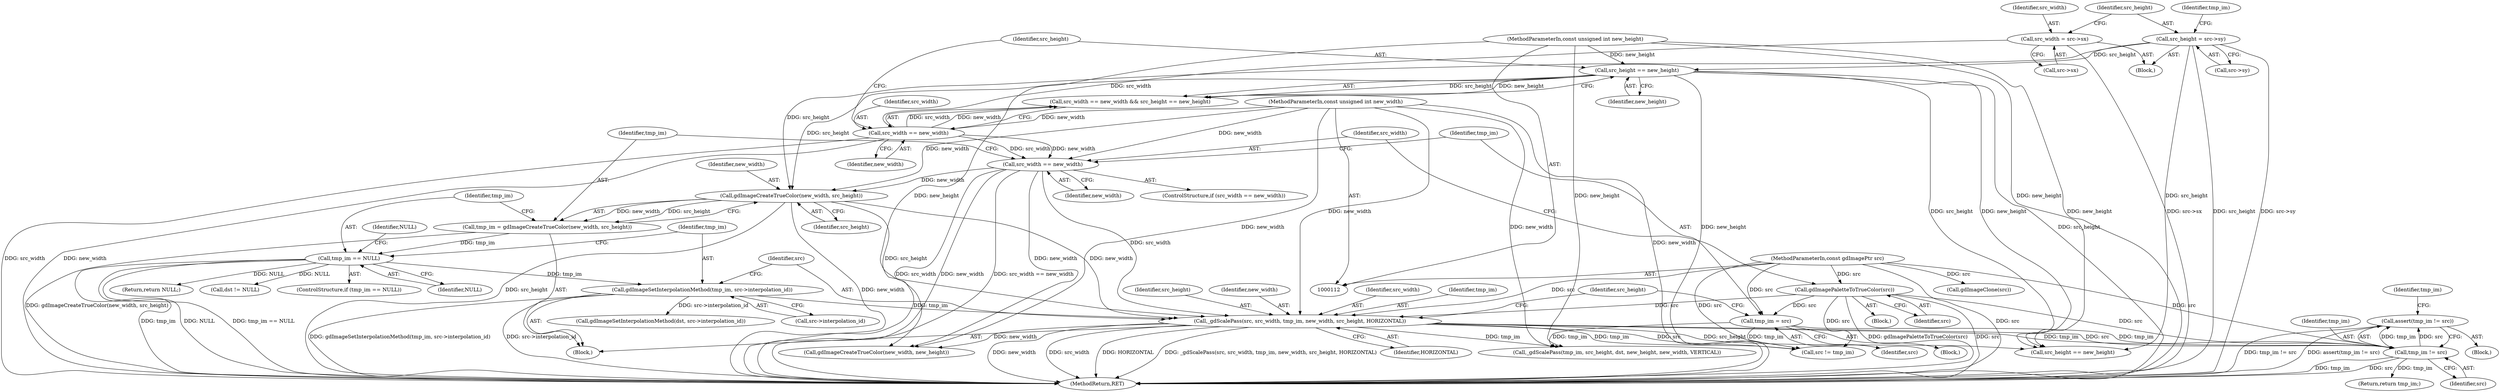 digraph "0_libgd_4751b606fa38edc456d627140898a7ec679fcc24@API" {
"1000196" [label="(Call,assert(tmp_im != src))"];
"1000197" [label="(Call,tmp_im != src)"];
"1000184" [label="(Call,_gdScalePass(src, src_width, tmp_im, new_width, src_height, HORIZONTAL))"];
"1000155" [label="(Call,gdImagePaletteToTrueColor(src))"];
"1000113" [label="(MethodParameterIn,const gdImagePtr src)"];
"1000158" [label="(Call,src_width == new_width)"];
"1000139" [label="(Call,src_width == new_width)"];
"1000118" [label="(Call,src_width = src->sx)"];
"1000114" [label="(MethodParameterIn,const unsigned int new_width)"];
"1000179" [label="(Call,gdImageSetInterpolationMethod(tmp_im, src->interpolation_id))"];
"1000173" [label="(Call,tmp_im == NULL)"];
"1000167" [label="(Call,tmp_im = gdImageCreateTrueColor(new_width, src_height))"];
"1000169" [label="(Call,gdImageCreateTrueColor(new_width, src_height))"];
"1000124" [label="(Call,src_height = src->sy)"];
"1000142" [label="(Call,src_height == new_height)"];
"1000115" [label="(MethodParameterIn,const unsigned int new_height)"];
"1000162" [label="(Call,tmp_im = src)"];
"1000157" [label="(ControlStructure,if (src_width == new_width))"];
"1000175" [label="(Identifier,NULL)"];
"1000154" [label="(Block,)"];
"1000195" [label="(Block,)"];
"1000141" [label="(Identifier,new_width)"];
"1000180" [label="(Identifier,tmp_im)"];
"1000162" [label="(Call,tmp_im = src)"];
"1000142" [label="(Call,src_height == new_height)"];
"1000138" [label="(Call,src_width == new_width && src_height == new_height)"];
"1000119" [label="(Identifier,src_width)"];
"1000140" [label="(Identifier,src_width)"];
"1000200" [label="(Return,return tmp_im;)"];
"1000156" [label="(Identifier,src)"];
"1000168" [label="(Identifier,tmp_im)"];
"1000115" [label="(MethodParameterIn,const unsigned int new_height)"];
"1000163" [label="(Identifier,tmp_im)"];
"1000155" [label="(Call,gdImagePaletteToTrueColor(src))"];
"1000186" [label="(Identifier,src_width)"];
"1000118" [label="(Call,src_width = src->sx)"];
"1000173" [label="(Call,tmp_im == NULL)"];
"1000170" [label="(Identifier,new_width)"];
"1000161" [label="(Block,)"];
"1000177" [label="(Return,return NULL;)"];
"1000113" [label="(MethodParameterIn,const gdImagePtr src)"];
"1000192" [label="(Call,src_height == new_height)"];
"1000233" [label="(MethodReturn,RET)"];
"1000164" [label="(Identifier,src)"];
"1000124" [label="(Call,src_height = src->sy)"];
"1000147" [label="(Call,gdImageClone(src))"];
"1000160" [label="(Identifier,new_width)"];
"1000169" [label="(Call,gdImageCreateTrueColor(new_width, src_height))"];
"1000174" [label="(Identifier,tmp_im)"];
"1000185" [label="(Identifier,src)"];
"1000131" [label="(Identifier,tmp_im)"];
"1000198" [label="(Identifier,tmp_im)"];
"1000197" [label="(Call,tmp_im != src)"];
"1000184" [label="(Call,_gdScalePass(src, src_width, tmp_im, new_width, src_height, HORIZONTAL))"];
"1000193" [label="(Identifier,src_height)"];
"1000187" [label="(Identifier,tmp_im)"];
"1000189" [label="(Identifier,src_height)"];
"1000126" [label="(Call,src->sy)"];
"1000196" [label="(Call,assert(tmp_im != src))"];
"1000199" [label="(Identifier,src)"];
"1000225" [label="(Call,src != tmp_im)"];
"1000201" [label="(Identifier,tmp_im)"];
"1000125" [label="(Identifier,src_height)"];
"1000158" [label="(Call,src_width == new_width)"];
"1000116" [label="(Block,)"];
"1000139" [label="(Call,src_width == new_width)"];
"1000212" [label="(Call,gdImageSetInterpolationMethod(dst, src->interpolation_id))"];
"1000120" [label="(Call,src->sx)"];
"1000178" [label="(Identifier,NULL)"];
"1000167" [label="(Call,tmp_im = gdImageCreateTrueColor(new_width, src_height))"];
"1000204" [label="(Call,gdImageCreateTrueColor(new_width, new_height))"];
"1000217" [label="(Call,_gdScalePass(tmp_im, src_height, dst, new_height, new_width, VERTICAL))"];
"1000114" [label="(MethodParameterIn,const unsigned int new_width)"];
"1000171" [label="(Identifier,src_height)"];
"1000188" [label="(Identifier,new_width)"];
"1000166" [label="(Block,)"];
"1000159" [label="(Identifier,src_width)"];
"1000143" [label="(Identifier,src_height)"];
"1000181" [label="(Call,src->interpolation_id)"];
"1000208" [label="(Call,dst != NULL)"];
"1000179" [label="(Call,gdImageSetInterpolationMethod(tmp_im, src->interpolation_id))"];
"1000190" [label="(Identifier,HORIZONTAL)"];
"1000172" [label="(ControlStructure,if (tmp_im == NULL))"];
"1000144" [label="(Identifier,new_height)"];
"1000196" -> "1000195"  [label="AST: "];
"1000196" -> "1000197"  [label="CFG: "];
"1000197" -> "1000196"  [label="AST: "];
"1000201" -> "1000196"  [label="CFG: "];
"1000196" -> "1000233"  [label="DDG: tmp_im != src"];
"1000196" -> "1000233"  [label="DDG: assert(tmp_im != src)"];
"1000197" -> "1000196"  [label="DDG: tmp_im"];
"1000197" -> "1000196"  [label="DDG: src"];
"1000197" -> "1000199"  [label="CFG: "];
"1000198" -> "1000197"  [label="AST: "];
"1000199" -> "1000197"  [label="AST: "];
"1000197" -> "1000233"  [label="DDG: src"];
"1000197" -> "1000233"  [label="DDG: tmp_im"];
"1000184" -> "1000197"  [label="DDG: tmp_im"];
"1000184" -> "1000197"  [label="DDG: src"];
"1000162" -> "1000197"  [label="DDG: tmp_im"];
"1000113" -> "1000197"  [label="DDG: src"];
"1000155" -> "1000197"  [label="DDG: src"];
"1000197" -> "1000200"  [label="DDG: tmp_im"];
"1000184" -> "1000166"  [label="AST: "];
"1000184" -> "1000190"  [label="CFG: "];
"1000185" -> "1000184"  [label="AST: "];
"1000186" -> "1000184"  [label="AST: "];
"1000187" -> "1000184"  [label="AST: "];
"1000188" -> "1000184"  [label="AST: "];
"1000189" -> "1000184"  [label="AST: "];
"1000190" -> "1000184"  [label="AST: "];
"1000193" -> "1000184"  [label="CFG: "];
"1000184" -> "1000233"  [label="DDG: new_width"];
"1000184" -> "1000233"  [label="DDG: src_width"];
"1000184" -> "1000233"  [label="DDG: HORIZONTAL"];
"1000184" -> "1000233"  [label="DDG: _gdScalePass(src, src_width, tmp_im, new_width, src_height, HORIZONTAL)"];
"1000155" -> "1000184"  [label="DDG: src"];
"1000113" -> "1000184"  [label="DDG: src"];
"1000158" -> "1000184"  [label="DDG: src_width"];
"1000179" -> "1000184"  [label="DDG: tmp_im"];
"1000169" -> "1000184"  [label="DDG: new_width"];
"1000169" -> "1000184"  [label="DDG: src_height"];
"1000114" -> "1000184"  [label="DDG: new_width"];
"1000184" -> "1000192"  [label="DDG: src_height"];
"1000184" -> "1000204"  [label="DDG: new_width"];
"1000184" -> "1000217"  [label="DDG: tmp_im"];
"1000184" -> "1000225"  [label="DDG: src"];
"1000184" -> "1000225"  [label="DDG: tmp_im"];
"1000155" -> "1000154"  [label="AST: "];
"1000155" -> "1000156"  [label="CFG: "];
"1000156" -> "1000155"  [label="AST: "];
"1000159" -> "1000155"  [label="CFG: "];
"1000155" -> "1000233"  [label="DDG: gdImagePaletteToTrueColor(src)"];
"1000155" -> "1000233"  [label="DDG: src"];
"1000113" -> "1000155"  [label="DDG: src"];
"1000155" -> "1000162"  [label="DDG: src"];
"1000155" -> "1000225"  [label="DDG: src"];
"1000113" -> "1000112"  [label="AST: "];
"1000113" -> "1000233"  [label="DDG: src"];
"1000113" -> "1000147"  [label="DDG: src"];
"1000113" -> "1000162"  [label="DDG: src"];
"1000113" -> "1000225"  [label="DDG: src"];
"1000158" -> "1000157"  [label="AST: "];
"1000158" -> "1000160"  [label="CFG: "];
"1000159" -> "1000158"  [label="AST: "];
"1000160" -> "1000158"  [label="AST: "];
"1000163" -> "1000158"  [label="CFG: "];
"1000168" -> "1000158"  [label="CFG: "];
"1000158" -> "1000233"  [label="DDG: src_width"];
"1000158" -> "1000233"  [label="DDG: new_width"];
"1000158" -> "1000233"  [label="DDG: src_width == new_width"];
"1000139" -> "1000158"  [label="DDG: src_width"];
"1000139" -> "1000158"  [label="DDG: new_width"];
"1000114" -> "1000158"  [label="DDG: new_width"];
"1000158" -> "1000169"  [label="DDG: new_width"];
"1000158" -> "1000204"  [label="DDG: new_width"];
"1000139" -> "1000138"  [label="AST: "];
"1000139" -> "1000141"  [label="CFG: "];
"1000140" -> "1000139"  [label="AST: "];
"1000141" -> "1000139"  [label="AST: "];
"1000143" -> "1000139"  [label="CFG: "];
"1000138" -> "1000139"  [label="CFG: "];
"1000139" -> "1000233"  [label="DDG: new_width"];
"1000139" -> "1000233"  [label="DDG: src_width"];
"1000139" -> "1000138"  [label="DDG: src_width"];
"1000139" -> "1000138"  [label="DDG: new_width"];
"1000118" -> "1000139"  [label="DDG: src_width"];
"1000114" -> "1000139"  [label="DDG: new_width"];
"1000118" -> "1000116"  [label="AST: "];
"1000118" -> "1000120"  [label="CFG: "];
"1000119" -> "1000118"  [label="AST: "];
"1000120" -> "1000118"  [label="AST: "];
"1000125" -> "1000118"  [label="CFG: "];
"1000118" -> "1000233"  [label="DDG: src->sx"];
"1000114" -> "1000112"  [label="AST: "];
"1000114" -> "1000233"  [label="DDG: new_width"];
"1000114" -> "1000169"  [label="DDG: new_width"];
"1000114" -> "1000204"  [label="DDG: new_width"];
"1000114" -> "1000217"  [label="DDG: new_width"];
"1000179" -> "1000166"  [label="AST: "];
"1000179" -> "1000181"  [label="CFG: "];
"1000180" -> "1000179"  [label="AST: "];
"1000181" -> "1000179"  [label="AST: "];
"1000185" -> "1000179"  [label="CFG: "];
"1000179" -> "1000233"  [label="DDG: gdImageSetInterpolationMethod(tmp_im, src->interpolation_id)"];
"1000179" -> "1000233"  [label="DDG: src->interpolation_id"];
"1000173" -> "1000179"  [label="DDG: tmp_im"];
"1000179" -> "1000212"  [label="DDG: src->interpolation_id"];
"1000173" -> "1000172"  [label="AST: "];
"1000173" -> "1000175"  [label="CFG: "];
"1000174" -> "1000173"  [label="AST: "];
"1000175" -> "1000173"  [label="AST: "];
"1000178" -> "1000173"  [label="CFG: "];
"1000180" -> "1000173"  [label="CFG: "];
"1000173" -> "1000233"  [label="DDG: tmp_im == NULL"];
"1000173" -> "1000233"  [label="DDG: tmp_im"];
"1000173" -> "1000233"  [label="DDG: NULL"];
"1000167" -> "1000173"  [label="DDG: tmp_im"];
"1000173" -> "1000177"  [label="DDG: NULL"];
"1000173" -> "1000208"  [label="DDG: NULL"];
"1000167" -> "1000166"  [label="AST: "];
"1000167" -> "1000169"  [label="CFG: "];
"1000168" -> "1000167"  [label="AST: "];
"1000169" -> "1000167"  [label="AST: "];
"1000174" -> "1000167"  [label="CFG: "];
"1000167" -> "1000233"  [label="DDG: gdImageCreateTrueColor(new_width, src_height)"];
"1000169" -> "1000167"  [label="DDG: new_width"];
"1000169" -> "1000167"  [label="DDG: src_height"];
"1000169" -> "1000171"  [label="CFG: "];
"1000170" -> "1000169"  [label="AST: "];
"1000171" -> "1000169"  [label="AST: "];
"1000169" -> "1000233"  [label="DDG: src_height"];
"1000169" -> "1000233"  [label="DDG: new_width"];
"1000124" -> "1000169"  [label="DDG: src_height"];
"1000142" -> "1000169"  [label="DDG: src_height"];
"1000124" -> "1000116"  [label="AST: "];
"1000124" -> "1000126"  [label="CFG: "];
"1000125" -> "1000124"  [label="AST: "];
"1000126" -> "1000124"  [label="AST: "];
"1000131" -> "1000124"  [label="CFG: "];
"1000124" -> "1000233"  [label="DDG: src->sy"];
"1000124" -> "1000233"  [label="DDG: src_height"];
"1000124" -> "1000142"  [label="DDG: src_height"];
"1000124" -> "1000192"  [label="DDG: src_height"];
"1000142" -> "1000138"  [label="AST: "];
"1000142" -> "1000144"  [label="CFG: "];
"1000143" -> "1000142"  [label="AST: "];
"1000144" -> "1000142"  [label="AST: "];
"1000138" -> "1000142"  [label="CFG: "];
"1000142" -> "1000233"  [label="DDG: new_height"];
"1000142" -> "1000233"  [label="DDG: src_height"];
"1000142" -> "1000138"  [label="DDG: src_height"];
"1000142" -> "1000138"  [label="DDG: new_height"];
"1000115" -> "1000142"  [label="DDG: new_height"];
"1000142" -> "1000192"  [label="DDG: src_height"];
"1000142" -> "1000192"  [label="DDG: new_height"];
"1000115" -> "1000112"  [label="AST: "];
"1000115" -> "1000233"  [label="DDG: new_height"];
"1000115" -> "1000192"  [label="DDG: new_height"];
"1000115" -> "1000204"  [label="DDG: new_height"];
"1000115" -> "1000217"  [label="DDG: new_height"];
"1000162" -> "1000161"  [label="AST: "];
"1000162" -> "1000164"  [label="CFG: "];
"1000163" -> "1000162"  [label="AST: "];
"1000164" -> "1000162"  [label="AST: "];
"1000193" -> "1000162"  [label="CFG: "];
"1000162" -> "1000217"  [label="DDG: tmp_im"];
"1000162" -> "1000225"  [label="DDG: tmp_im"];
}
